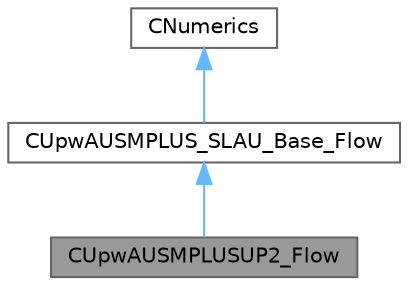 digraph "CUpwAUSMPLUSUP2_Flow"
{
 // LATEX_PDF_SIZE
  bgcolor="transparent";
  edge [fontname=Helvetica,fontsize=10,labelfontname=Helvetica,labelfontsize=10];
  node [fontname=Helvetica,fontsize=10,shape=box,height=0.2,width=0.4];
  Node1 [id="Node000001",label="CUpwAUSMPLUSUP2_Flow",height=0.2,width=0.4,color="gray40", fillcolor="grey60", style="filled", fontcolor="black",tooltip="Class for solving an approximate Riemann AUSM+ -up."];
  Node2 -> Node1 [id="edge1_Node000001_Node000002",dir="back",color="steelblue1",style="solid",tooltip=" "];
  Node2 [id="Node000002",label="CUpwAUSMPLUS_SLAU_Base_Flow",height=0.2,width=0.4,color="gray40", fillcolor="white", style="filled",URL="$classCUpwAUSMPLUS__SLAU__Base__Flow.html",tooltip="Base class for AUSM+up(2) and SLAU(2) convective schemes."];
  Node3 -> Node2 [id="edge2_Node000002_Node000003",dir="back",color="steelblue1",style="solid",tooltip=" "];
  Node3 [id="Node000003",label="CNumerics",height=0.2,width=0.4,color="gray40", fillcolor="white", style="filled",URL="$classCNumerics.html",tooltip="Class for defining the numerical methods."];
}
